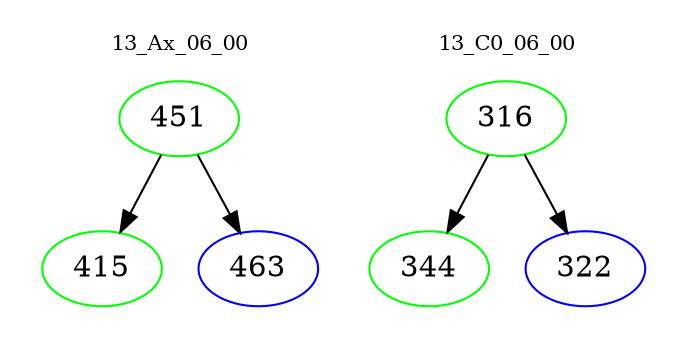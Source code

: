 digraph{
subgraph cluster_0 {
color = white
label = "13_Ax_06_00";
fontsize=10;
T0_451 [label="451", color="green"]
T0_451 -> T0_415 [color="black"]
T0_415 [label="415", color="green"]
T0_451 -> T0_463 [color="black"]
T0_463 [label="463", color="blue"]
}
subgraph cluster_1 {
color = white
label = "13_C0_06_00";
fontsize=10;
T1_316 [label="316", color="green"]
T1_316 -> T1_344 [color="black"]
T1_344 [label="344", color="green"]
T1_316 -> T1_322 [color="black"]
T1_322 [label="322", color="blue"]
}
}
